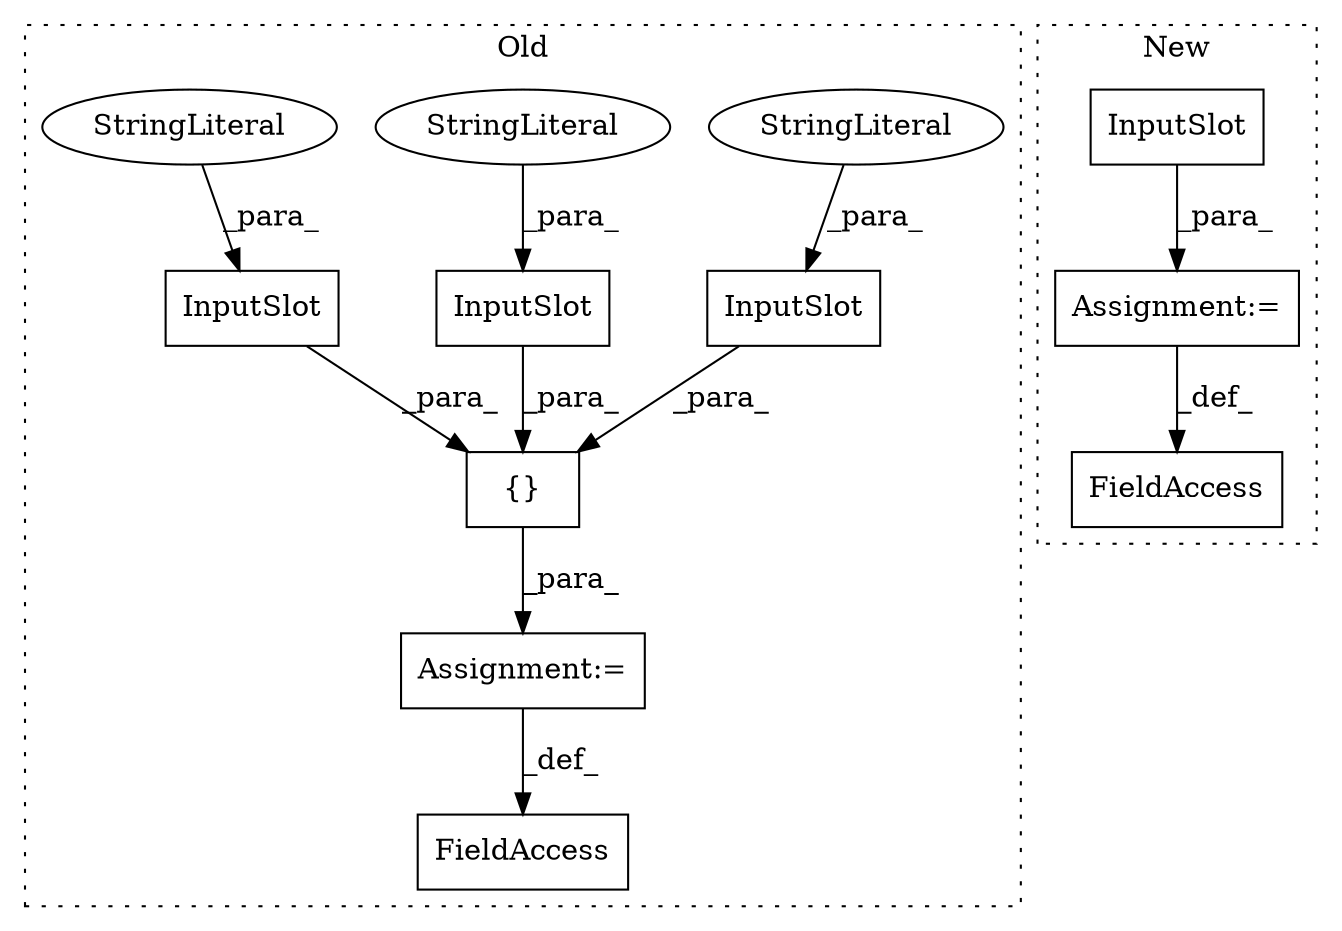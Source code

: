 digraph G {
subgraph cluster0 {
1 [label="{}" a="4" s="15230,15368" l="1,1" shape="box"];
3 [label="FieldAccess" a="22" s="15202" l="10" shape="box"];
4 [label="InputSlot" a="32" s="15253,15282" l="10,1" shape="box"];
6 [label="StringLiteral" a="45" s="15263" l="10" shape="ellipse"];
7 [label="Assignment:=" a="7" s="15212" l="1" shape="box"];
8 [label="InputSlot" a="32" s="15341,15367" l="10,1" shape="box"];
9 [label="StringLiteral" a="45" s="15351" l="11" shape="ellipse"];
10 [label="InputSlot" a="32" s="15231,15251" l="10,1" shape="box"];
11 [label="StringLiteral" a="45" s="15241" l="10" shape="ellipse"];
label = "Old";
style="dotted";
}
subgraph cluster1 {
2 [label="InputSlot" a="32" s="15211" l="11" shape="box"];
5 [label="Assignment:=" a="7" s="15210" l="1" shape="box"];
12 [label="FieldAccess" a="22" s="15202" l="8" shape="box"];
label = "New";
style="dotted";
}
1 -> 7 [label="_para_"];
2 -> 5 [label="_para_"];
4 -> 1 [label="_para_"];
5 -> 12 [label="_def_"];
6 -> 4 [label="_para_"];
7 -> 3 [label="_def_"];
8 -> 1 [label="_para_"];
9 -> 8 [label="_para_"];
10 -> 1 [label="_para_"];
11 -> 10 [label="_para_"];
}